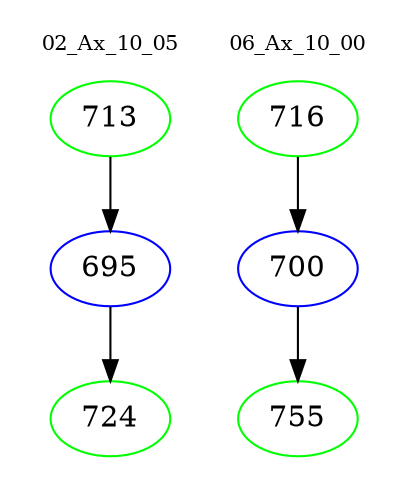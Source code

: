 digraph{
subgraph cluster_0 {
color = white
label = "02_Ax_10_05";
fontsize=10;
T0_713 [label="713", color="green"]
T0_713 -> T0_695 [color="black"]
T0_695 [label="695", color="blue"]
T0_695 -> T0_724 [color="black"]
T0_724 [label="724", color="green"]
}
subgraph cluster_1 {
color = white
label = "06_Ax_10_00";
fontsize=10;
T1_716 [label="716", color="green"]
T1_716 -> T1_700 [color="black"]
T1_700 [label="700", color="blue"]
T1_700 -> T1_755 [color="black"]
T1_755 [label="755", color="green"]
}
}
